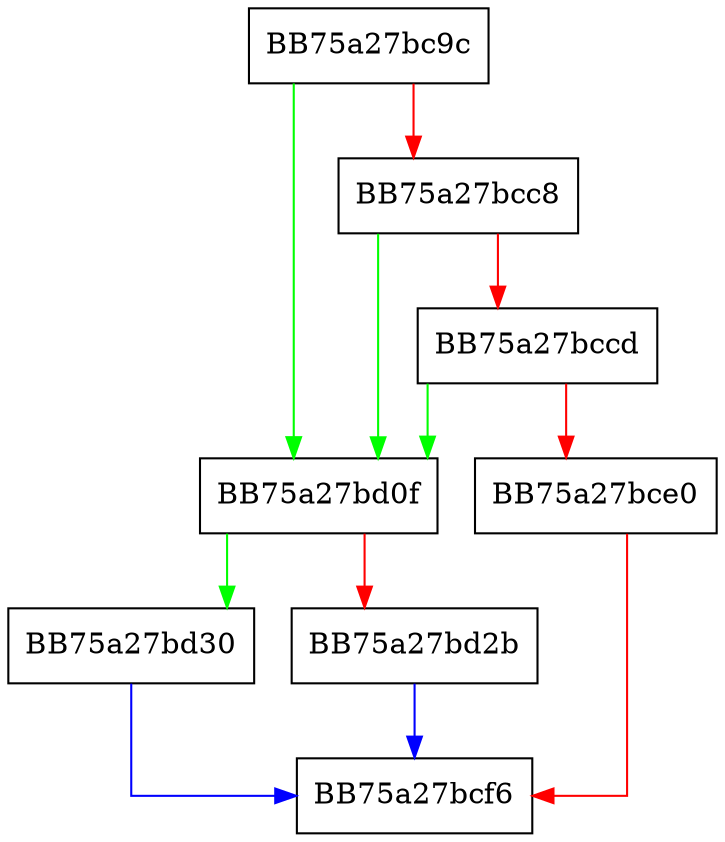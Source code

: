 digraph sqlite3ExprCodeTemp {
  node [shape="box"];
  graph [splines=ortho];
  BB75a27bc9c -> BB75a27bd0f [color="green"];
  BB75a27bc9c -> BB75a27bcc8 [color="red"];
  BB75a27bcc8 -> BB75a27bd0f [color="green"];
  BB75a27bcc8 -> BB75a27bccd [color="red"];
  BB75a27bccd -> BB75a27bd0f [color="green"];
  BB75a27bccd -> BB75a27bce0 [color="red"];
  BB75a27bce0 -> BB75a27bcf6 [color="red"];
  BB75a27bd0f -> BB75a27bd30 [color="green"];
  BB75a27bd0f -> BB75a27bd2b [color="red"];
  BB75a27bd2b -> BB75a27bcf6 [color="blue"];
  BB75a27bd30 -> BB75a27bcf6 [color="blue"];
}